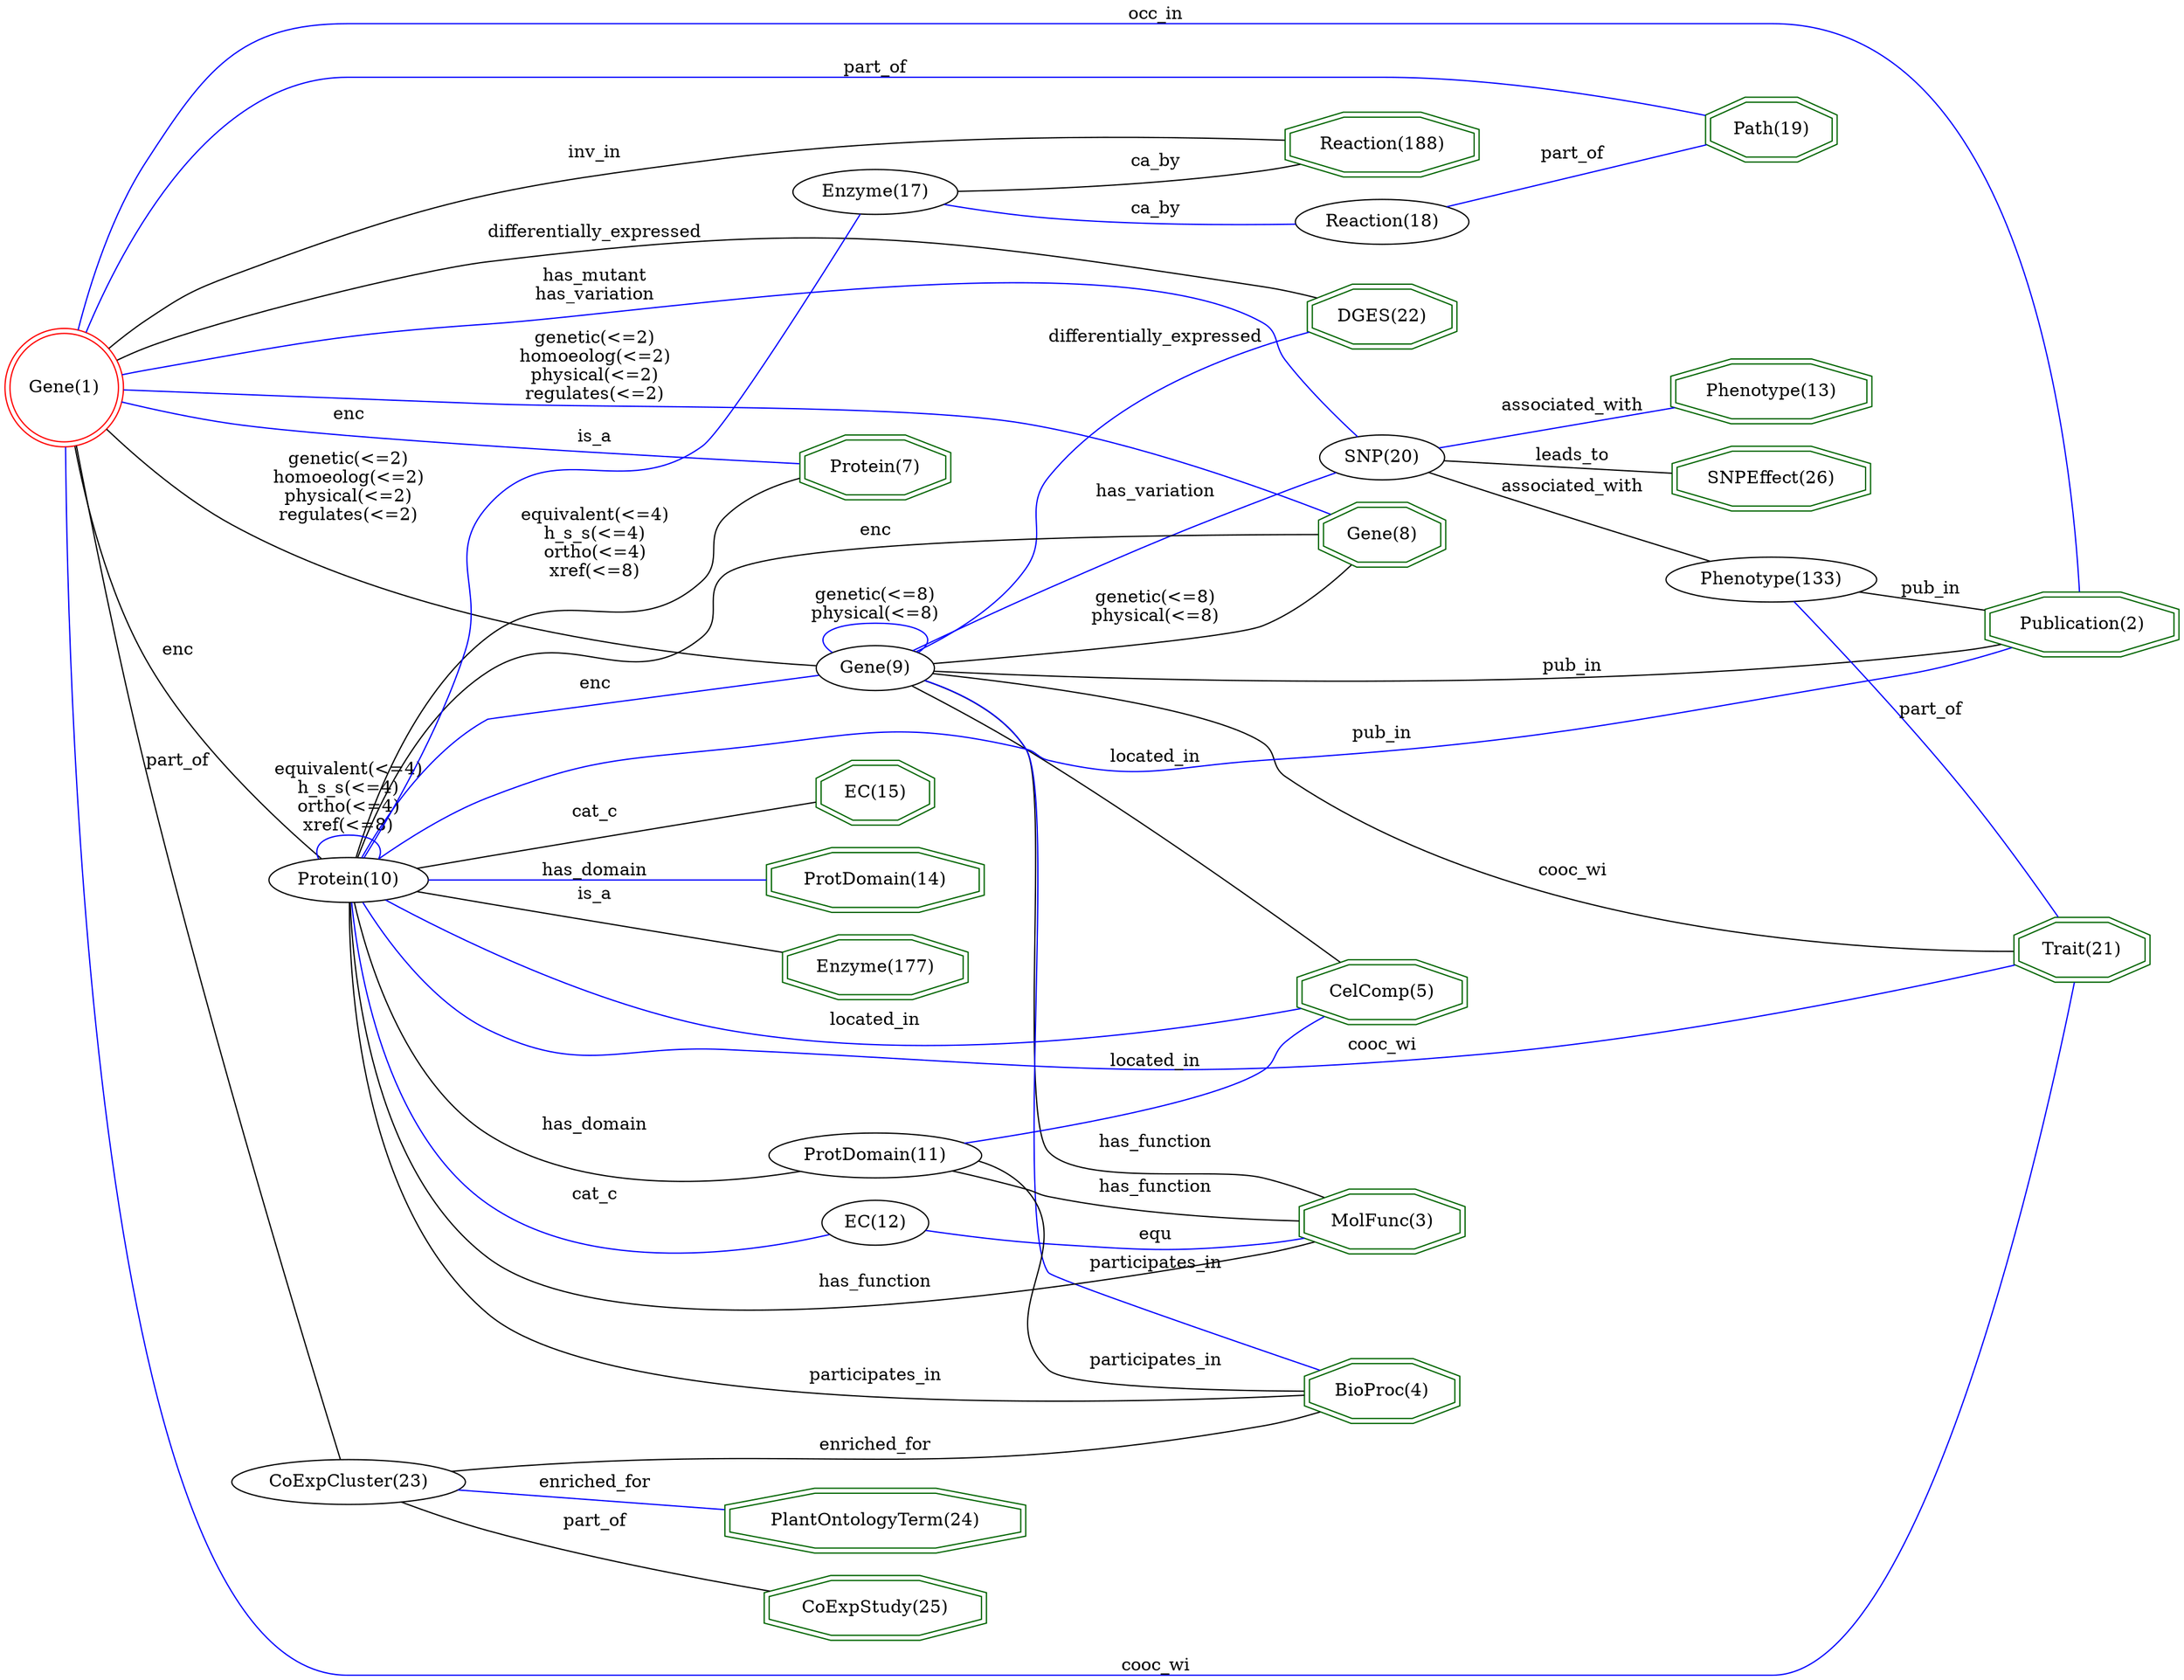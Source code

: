 digraph {
	graph [_draw_="c 9 -#fffffe00 C 7 -#ffffff P 4 0 0 0 1292 1486.9 1292 1486.9 0 ",
		bb="0,0,1486.9,1292",
		dpi=96,
		rankdir=LR,
		xdotversion=1.7
	];
	node [label="\N"];
	"Reaction(188)"	[_draw_="c 7 -#006400 p 8 999.28 1175.54 999.28 1190.46 960.48 1201 905.59 1201 866.79 1190.46 866.79 1175.54 905.59 1165 960.48 1165 c 7 \
-#006400 p 8 1003.29 1172.49 1003.29 1193.51 961.01 1205 905.06 1205 862.78 1193.51 862.78 1172.49 905.06 1161 961.01 1161 ",
		_ldraw_="F 14 11 -Times-Roman c 7 -#000000 T 933.03 1179.3 0 78 13 -Reaction(188) ",
		color=darkgreen,
		height=0.61111,
		pos="933.03,1183",
		shape=doubleoctagon,
		width=1.948];
	"Publication(2)"	[_draw_="c 7 -#006400 p 8 1483.02 795.54 1483.02 810.46 1444.21 821 1389.33 821 1350.52 810.46 1350.52 795.54 1389.33 785 1444.21 785 c 7 \
-#006400 p 8 1487.03 792.49 1487.03 813.51 1444.75 825 1388.79 825 1346.51 813.51 1346.51 792.49 1388.79 781 1444.75 781 ",
		_ldraw_="F 14 11 -Times-Roman c 7 -#000000 T 1416.77 799.3 0 78 14 -Publication(2) ",
		color=darkgreen,
		height=0.61111,
		pos="1416.8,803",
		shape=doubleoctagon,
		width=1.948];
	"Trait(21)"	[_draw_="c 7 -#006400 p 8 1462.71 568.54 1462.71 583.46 1435.8 594 1397.74 594 1370.83 583.46 1370.83 568.54 1397.74 558 1435.8 558 c 7 -#\
006400 p 8 1466.72 565.82 1466.72 586.18 1436.56 598 1396.98 598 1366.81 586.18 1366.81 565.82 1396.98 554 1436.56 554 ",
		_ldraw_="F 14 11 -Times-Roman c 7 -#000000 T 1416.77 572.3 0 49 9 -Trait(21) ",
		color=darkgreen,
		height=0.61111,
		pos="1416.8,576",
		shape=doubleoctagon,
		width=1.3813];
	"DGES(22)"	[_draw_="c 7 -#006400 p 8 985.15 1036.54 985.15 1051.46 954.62 1062 911.45 1062 880.92 1051.46 880.92 1036.54 911.45 1026 954.62 1026 c 7 \
-#006400 p 8 989.15 1033.69 989.15 1054.31 955.29 1066 910.78 1066 876.92 1054.31 876.92 1033.69 910.78 1022 955.29 1022 ",
		_ldraw_="F 14 11 -Times-Roman c 7 -#000000 T 933.03 1040.3 0 58 8 -DGES(22) ",
		color=darkgreen,
		height=0.61111,
		pos="933.03,1044",
		shape=doubleoctagon,
		width=1.5572];
	"Gene(8)"	[_draw_="c 7 -#006400 p 8 975.87 864.54 975.87 879.46 950.78 890 915.29 890 890.2 879.46 890.2 864.54 915.29 854 950.78 854 c 7 -#006400 \
p 8 979.86 861.88 979.86 882.12 951.58 894 914.49 894 886.21 882.12 886.21 861.88 914.49 850 951.58 850 ",
		_ldraw_="F 14 11 -Times-Roman c 7 -#000000 T 933.03 868.3 0 45 7 -Gene(8) ",
		color=darkgreen,
		height=0.61111,
		pos="933.03,872",
		shape=doubleoctagon,
		width=1.3031];
	"MolFunc(3)"	[_draw_="c 7 -#006400 p 8 991.32 340.54 991.32 355.46 957.18 366 908.89 366 874.75 355.46 874.75 340.54 908.89 330 957.18 330 c 7 -#006400 \
p 8 995.31 337.59 995.31 358.41 957.78 370 908.29 370 870.75 358.41 870.75 337.59 908.29 326 957.78 326 ",
		_ldraw_="F 14 11 -Times-Roman c 7 -#000000 T 933.03 344.3 0 67 10 -MolFunc(3) ",
		color=darkgreen,
		height=0.61111,
		pos="933.03,348",
		shape=doubleoctagon,
		width=1.7331];
	"Phenotype(13)"	[_draw_="c 7 -#006400 p 8 1265.97 973.54 1265.97 988.46 1226.39 999 1170.41 999 1130.83 988.46 1130.83 973.54 1170.41 963 1226.39 963 c 7 \
-#006400 p 8 1269.97 970.47 1269.97 991.53 1226.91 1003 1169.89 1003 1126.83 991.53 1126.83 970.47 1169.89 959 1226.91 959 ",
		_ldraw_="F 14 11 -Times-Roman c 7 -#000000 T 1198.4 977.3 0 80 13 -Phenotype(13) ",
		color=darkgreen,
		height=0.61111,
		pos="1198.4,981",
		shape=doubleoctagon,
		width=1.9871];
	"SNPEffect(26)"	[_draw_="c 7 -#006400 p 8 1266.87 911.54 1266.87 926.46 1226.76 937 1170.04 937 1129.94 926.46 1129.94 911.54 1170.04 901 1226.76 901 c 7 \
-#006400 p 8 1270.88 908.46 1270.88 929.54 1227.28 941 1169.52 941 1125.92 929.54 1125.92 908.46 1169.52 897 1227.28 897 ",
		_ldraw_="F 14 11 -Times-Roman c 7 -#000000 T 1198.4 915.3 0 81 13 -SNPEffect(26) ",
		color=darkgreen,
		height=0.61111,
		pos="1198.4,919",
		shape=doubleoctagon,
		width=2.0066];
	"CelComp(5)"	[_draw_="c 7 -#006400 p 8 992.64 520.54 992.64 535.46 957.72 546 908.34 546 873.43 535.46 873.43 520.54 908.34 510 957.72 510 c 7 -#006400 \
p 8 996.63 517.57 996.63 538.43 958.31 550 907.76 550 869.44 538.43 869.44 517.57 907.76 506 958.31 506 ",
		_ldraw_="F 14 11 -Times-Roman c 7 -#000000 T 933.03 524.3 0 69 10 -CelComp(5) ",
		color=darkgreen,
		height=0.61111,
		pos="933.03,528",
		shape=doubleoctagon,
		width=1.7721];
	"BioProc(4)"	[_draw_="c 7 -#006400 p 8 987.36 204.54 987.36 219.46 955.54 230 910.53 230 878.71 219.46 878.71 204.54 910.53 194 955.54 194 c 7 -#006400 \
p 8 991.37 201.66 991.37 222.34 956.19 234 909.88 234 874.7 222.34 874.7 201.66 909.88 190 956.19 190 ",
		_ldraw_="F 14 11 -Times-Roman c 7 -#000000 T 933.03 208.3 0 61 10 -BioProc(4) ",
		color=darkgreen,
		height=0.61111,
		pos="933.03,212",
		shape=doubleoctagon,
		width=1.6158];
	"Gene(1)"	[_draw_="c 7 -#ff0000 e 43.65 985 39.78 39.78 c 7 -#ff0000 e 43.65 985 43.79 43.79 ",
		_ldraw_="F 14 11 -Times-Roman c 7 -#000000 T 43.65 981.3 0 45 7 -Gene(1) ",
		color=red,
		height=1.2124,
		pos="43.646,985",
		shape=doublecircle,
		width=1.2124];
	"Gene(1)" -> "Reaction(188)"	[_draw_="c 7 -#000000 B 13 75.64 1014.99 84.84 1023.21 95.17 1031.83 105.29 1039 129.33 1056.01 136.2 1059.49 163.29 1071 299.33 1128.78 \
335.29 1144.71 481.08 1169 614.75 1191.27 773.7 1189.83 862.71 1186.56 ",
		_ldraw_="F 14 11 -Times-Roman c 7 -#000000 T 397.58 1168.8 0 35 6 -inv_in ",
		arrowhead=none,
		color=black,
		label=inv_in,
		lp="397.58,1172.5",
		pos="75.637,1015 84.835,1023.2 95.166,1031.8 105.29,1039 129.33,1056 136.2,1059.5 163.29,1071 299.33,1128.8 335.29,1144.7 481.08,1169 \
614.75,1191.3 773.7,1189.8 862.71,1186.6"];
	"Gene(1)" -> "Publication(2)"	[_draw_="c 7 -#0000ff B 13 51.49 1027.94 59.53 1069.31 75.69 1132.44 105.29 1180 143.84 1241.93 164.74 1277 237.69 1277 237.69 1277 237.69 \
1277 1199.4 1277 1400.67 1277 1415.52 918.94 1415.96 825.23 ",
		_ldraw_="F 14 11 -Times-Roman c 7 -#000000 T 779.41 1280.8 0 37 6 -occ_in ",
		arrowhead=none,
		color=blue,
		label=occ_in,
		lp="779.41,1284.5",
		pos="51.491,1027.9 59.529,1069.3 75.693,1132.4 105.29,1180 143.84,1241.9 164.74,1277 237.69,1277 237.69,1277 237.69,1277 1199.4,1277 \
1400.7,1277 1415.5,918.94 1416,825.23"];
	"Gene(1)" -> "Trait(21)"	[_draw_="c 7 -#0000ff B 13 43.84 941.2 42.84 810.72 50.03 415.03 163.29 114 184.6 57.37 177.19 0 237.69 0 237.69 0 237.69 0 1199.4 0 1319.98 \
0 1396.15 447.92 1412.47 553.77 ",
		_ldraw_="F 14 11 -Times-Roman c 7 -#000000 T 779.41 3.8 0 46 7 -cooc_wi ",
		arrowhead=none,
		color=blue,
		label=cooc_wi,
		lp="779.41,7.5",
		pos="43.841,941.2 42.843,810.72 50.031,415.03 163.29,114 184.6,57.375 177.19,0 237.69,0 237.69,0 237.69,0 1199.4,0 1320,0 1396.2,447.92 \
1412.5,553.77"];
	"Gene(1)" -> "DGES(22)"	[_draw_="c 7 -#000000 B 10 82.02 1005.98 89.61 1009.88 97.62 1013.75 105.29 1017 201.18 1057.66 228.63 1063.91 332.08 1076 531.77 1099.34 \
770.87 1069.39 876.83 1053.17 ",
		_ldraw_="F 14 11 -Times-Roman c 7 -#000000 T 397.58 1087.8 0 131 24 -differentially_expressed ",
		arrowhead=none,
		color=black,
		label=differentially_expressed,
		lp="397.58,1091.5",
		pos="82.019,1006 89.61,1009.9 97.621,1013.7 105.29,1017 201.18,1057.7 228.63,1063.9 332.08,1076 531.77,1099.3 770.87,1069.4 876.83,1053.2"];
	"Gene(1)" -> "Gene(8)"	[_draw_="c 7 -#0000ff B 10 87.5 983.05 143.67 980.49 245.25 975.87 332.08 972 493.78 964.79 537.05 987.02 695.91 956 770.64 941.41 853.54 \
907.51 898.52 887.52 ",
		_ldraw_="F 14 11 -Times-Roman c 7 -#000000 T 397.58 1020.8 0 72 12 -genetic(<=2) F 14 11 -Times-Roman c 7 -#000000 T 397.58 1005.8 0 94 14 \
-homoeolog(<=2) F 14 11 -Times-Roman c 7 -#000000 T 397.58 990.8 0 78 13 -physical(<=2) F 14 11 -Times-Roman c 7 -#000000 T 397.58 \
975.8 0 82 14 -regulates(<=2) ",
		arrowhead=none,
		color=blue,
		label="genetic(<=2)\nhomoeolog(<=2)\nphysical(<=2)\nregulates(<=2)",
		lp="397.58,1002",
		pos="87.499,983.05 143.67,980.49 245.25,975.87 332.08,972 493.78,964.79 537.05,987.02 695.91,956 770.64,941.41 853.54,907.51 898.52,887.52"];
	"Protein(7)"	[_draw_="c 7 -#006400 p 8 638.39 917.54 638.39 932.46 609.16 943 567.82 943 538.59 932.46 538.59 917.54 567.82 907 609.16 907 c 7 -#006400 \
p 8 642.39 914.73 642.39 935.27 609.86 947 567.13 947 534.6 935.27 534.6 914.73 567.13 903 609.86 903 ",
		_ldraw_="F 14 11 -Times-Roman c 7 -#000000 T 588.49 921.3 0 55 10 -Protein(7) ",
		color=darkgreen,
		height=0.61111,
		pos="588.49,925",
		shape=doubleoctagon,
		width=1.4986];
	"Gene(1)" -> "Protein(7)"	[_draw_="c 7 -#0000ff B 7 85.76 973.16 108.44 967.08 137.22 960.11 163.29 956 295.86 935.1 454.01 928.25 534.6 926.04 ",
		_ldraw_="F 14 11 -Times-Roman c 7 -#000000 T 238.69 959.8 0 19 3 -enc ",
		arrowhead=none,
		color=blue,
		label=enc,
		lp="238.69,963.5",
		pos="85.76,973.16 108.44,967.08 137.22,960.11 163.29,956 295.86,935.1 454.01,928.25 534.6,926.04"];
	"Path(19)"	[_draw_="c 7 -#006400 p 8 1242.56 1208.54 1242.56 1223.46 1216.69 1234 1180.11 1234 1154.25 1223.46 1154.25 1208.54 1180.11 1198 1216.69 \
1198 c 7 -#006400 p 8 1246.54 1205.85 1246.54 1226.15 1217.47 1238 1179.33 1238 1150.26 1226.15 1150.26 1205.85 1179.33 1194 1217.47 \
1194 ",
		_ldraw_="F 14 11 -Times-Roman c 7 -#000000 T 1198.4 1212.3 0 47 8 -Path(19) ",
		color=darkgreen,
		height=0.61111,
		pos="1198.4,1216",
		shape=doubleoctagon,
		width=1.3422];
	"Gene(1)" -> "Path(19)"	[_draw_="c 7 -#0000ff B 10 56.06 1026.96 78.21 1097.92 134.17 1234 237.69 1234 237.69 1234 237.69 1234 934.03 1234 1009.65 1234 1097.2 1226.52 \
1149.89 1221.21 ",
		_ldraw_="F 14 11 -Times-Roman c 7 -#000000 T 588.49 1237.8 0 40 7 -part_of ",
		arrowhead=none,
		color=blue,
		label=part_of,
		lp="588.49,1241.5",
		pos="56.061,1027 78.207,1097.9 134.17,1234 237.69,1234 237.69,1234 237.69,1234 934.03,1234 1009.7,1234 1097.2,1226.5 1149.9,1221.2"];
	"Gene(9)"	[_draw_="c 7 -#000000 e 588.49 768 39.79 18 ",
		_ldraw_="F 14 11 -Times-Roman c 7 -#000000 T 588.49 764.3 0 45 7 -Gene(9) ",
		height=0.5,
		pos="588.49,768",
		width=1.1013];
	"Gene(1)" -> "Gene(9)"	[_draw_="c 7 -#000000 B 7 72.88 952.44 95.36 928.14 128.7 895.56 163.29 874 289.41 795.41 470.68 775.03 549.02 769.79 ",
		_ldraw_="F 14 11 -Times-Roman c 7 -#000000 T 238.69 922.8 0 72 12 -genetic(<=2) F 14 11 -Times-Roman c 7 -#000000 T 238.69 907.8 0 94 14 \
-homoeolog(<=2) F 14 11 -Times-Roman c 7 -#000000 T 238.69 892.8 0 78 13 -physical(<=2) F 14 11 -Times-Roman c 7 -#000000 T 238.69 \
877.8 0 82 14 -regulates(<=2) ",
		arrowhead=none,
		color=black,
		label="genetic(<=2)\nhomoeolog(<=2)\nphysical(<=2)\nregulates(<=2)",
		lp="238.69,904",
		pos="72.876,952.44 95.358,928.14 128.7,895.56 163.29,874 289.41,795.41 470.68,775.03 549.02,769.79"];
	"SNP(20)"	[_draw_="c 7 -#000000 e 933.03 930 41.69 18 ",
		_ldraw_="F 14 11 -Times-Roman c 7 -#000000 T 933.03 926.3 0 48 7 -SNP(20) ",
		height=0.5,
		pos="933.03,930",
		width=1.1555];
	"Gene(1)" -> "SNP(20)"	[_draw_="c 7 -#0000ff B 10 86.21 994.93 141.82 1007.63 243.68 1028.84 332.08 1036 467.03 1046.94 801.59 1048 844.91 1028 854.52 1023.56 896.16 \
973.84 918.21 946.98 ",
		_ldraw_="F 14 11 -Times-Roman c 7 -#000000 T 397.58 1060.8 0 64 10 -has_mutant F 14 11 -Times-Roman c 7 -#000000 T 397.58 1045.8 0 73 13 \
-has_variation ",
		arrowhead=none,
		color=blue,
		label="has_mutant\nhas_variation",
		lp="397.58,1057",
		pos="86.214,994.93 141.82,1007.6 243.68,1028.8 332.08,1036 467.03,1046.9 801.59,1048 844.91,1028 854.52,1023.6 896.16,973.84 918.21,946.98"];
	"Protein(10)"	[_draw_="c 7 -#000000 e 238.69 610 50.89 18 ",
		_ldraw_="F 14 11 -Times-Roman c 7 -#000000 T 238.69 606.3 0 62 11 -Protein(10) ",
		height=0.5,
		pos="238.69,610",
		width=1.4082];
	"Gene(1)" -> "Protein(10)"	[_draw_="c 7 -#000000 B 7 51.08 941.59 59.08 896.07 75.48 823.45 105.29 767 135.77 709.31 190.33 653.87 218.96 626.94 ",
		_ldraw_="F 14 11 -Times-Roman c 7 -#000000 T 125.29 770.8 0 19 3 -enc ",
		arrowhead=none,
		color=black,
		label=enc,
		lp="125.29,774.5",
		pos="51.075,941.59 59.078,896.07 75.478,823.45 105.29,767 135.77,709.31 190.33,653.87 218.96,626.94"];
	"CoExpCluster(23)"	[_draw_="c 7 -#000000 e 238.69 141 75.29 18 ",
		_ldraw_="F 14 11 -Times-Roman c 7 -#000000 T 238.69 137.3 0 100 16 -CoExpCluster(23) ",
		height=0.5,
		pos="238.69,141",
		width=2.0943];
	"Gene(1)" -> "CoExpCluster(23)"	[_draw_="c 7 -#000000 B 7 53.05 942.06 64.37 884.71 85.41 780.01 105.29 691 152.19 481.09 215.74 227.82 233.13 158.99 ",
		_ldraw_="F 14 11 -Times-Roman c 7 -#000000 T 125.29 694.8 0 40 7 -part_of ",
		arrowhead=none,
		color=black,
		label=part_of,
		lp="125.29,698.5",
		pos="53.046,942.06 64.368,884.71 85.405,780.01 105.29,691 152.19,481.09 215.74,227.82 233.13,158.99"];
	"EC(15)"	[_draw_="c 7 -#006400 p 8 627.79 664.54 627.79 679.46 604.77 690 572.21 690 549.19 679.46 549.19 664.54 572.21 654 604.77 654 c 7 -#006400 \
p 8 631.78 661.97 631.78 682.03 605.64 694 571.35 694 545.2 682.03 545.2 661.97 571.35 650 605.64 650 ",
		_ldraw_="F 14 11 -Times-Roman c 7 -#000000 T 588.49 668.3 0 40 6 -EC(15) ",
		color=darkgreen,
		height=0.61111,
		pos="588.49,672",
		shape=doubleoctagon,
		width=1.2054];
	"ProtDomain(14)"	[_draw_="c 7 -#006400 p 8 663.13 602.54 663.13 617.46 619.41 628 557.58 628 513.86 617.46 513.86 602.54 557.58 592 619.41 592 c 7 -#006400 \
p 8 667.13 599.39 667.13 620.61 619.88 632 557.1 632 509.85 620.61 509.85 599.39 557.1 588 619.88 588 ",
		_ldraw_="F 14 11 -Times-Roman c 7 -#000000 T 588.49 606.3 0 90 14 -ProtDomain(14) ",
		color=darkgreen,
		height=0.61111,
		pos="588.49,610",
		shape=doubleoctagon,
		width=2.1825];
	"Enzyme(177)"	[_draw_="c 7 -#006400 p 8 652.53 540.54 652.53 555.46 615.02 566 561.97 566 524.46 555.46 524.46 540.54 561.97 530 615.02 530 c 7 -#006400 \
p 8 656.53 537.51 656.53 558.49 615.57 570 561.42 570 520.46 558.49 520.46 537.51 561.42 526 615.57 526 ",
		_ldraw_="F 14 11 -Times-Roman c 7 -#000000 T 588.49 544.3 0 75 11 -Enzyme(177) ",
		color=darkgreen,
		height=0.61111,
		pos="588.49,548",
		shape=doubleoctagon,
		width=1.8894];
	"PlantOntologyTerm(24)"	[_draw_="c 7 -#006400 p 8 691.82 104.54 691.82 119.46 631.29 130 545.69 130 485.16 119.46 485.16 104.54 545.69 94 631.29 94 c 7 -#006400 \
p 8 695.82 101.18 695.82 122.82 631.64 134 545.35 134 481.17 122.82 481.17 101.18 545.35 90 631.64 90 ",
		_ldraw_="F 14 11 -Times-Roman c 7 -#000000 T 588.49 108.3 0 131 21 -PlantOntologyTerm(24) ",
		color=darkgreen,
		height=0.61111,
		pos="588.49,112",
		shape=doubleoctagon,
		width=2.9837];
	"CoExpStudy(25)"	[_draw_="c 7 -#006400 p 8 664.45 42.54 664.45 57.46 619.95 68 557.03 68 512.54 57.46 512.54 42.54 557.03 32 619.95 32 c 7 -#006400 p 8 668.45 \
39.38 668.45 60.62 620.42 72 556.56 72 508.54 60.62 508.54 39.38 556.56 28 620.42 28 ",
		_ldraw_="F 14 11 -Times-Roman c 7 -#000000 T 588.49 46.3 0 92 14 -CoExpStudy(25) ",
		color=darkgreen,
		height=0.61111,
		pos="588.49,50",
		shape=doubleoctagon,
		width=2.2216];
	"Gene(9)" -> "Publication(2)"	[_draw_="c 7 -#000000 B 7 628.18 765.79 738.29 760.12 1062.58 747.83 1328.64 782 1339.6 783.41 1351.18 785.65 1362.2 788.15 ",
		_ldraw_="F 14 11 -Times-Roman c 7 -#000000 T 1064.66 766.8 0 38 6 -pub_in ",
		arrowhead=none,
		color=black,
		label=pub_in,
		lp="1064.7,770.5",
		pos="628.18,765.79 738.29,760.12 1062.6,747.83 1328.6,782 1339.6,783.41 1351.2,785.65 1362.2,788.15"];
	"Gene(9)" -> "Trait(21)"	[_draw_="c 7 -#000000 B 10 626.62 762.99 688.68 754.05 810.12 733.9 844.91 709 857.24 700.17 850.39 688.57 862.91 680 1021.84 571.12 1264.08 \
568.28 1366.89 572.72 ",
		_ldraw_="F 14 11 -Times-Roman c 7 -#000000 T 1064.66 612.8 0 46 7 -cooc_wi ",
		arrowhead=none,
		color=black,
		label=cooc_wi,
		lp="1064.7,616.5",
		pos="626.62,762.99 688.68,754.05 810.12,733.9 844.91,709 857.24,700.17 850.39,688.57 862.91,680 1021.8,571.12 1264.1,568.28 1366.9,572.72"];
	"Gene(9)" -> "DGES(22)"	[_draw_="c 7 -#0000ff B 10 615.73 781.2 640.03 794.75 675.41 818.05 695.91 848 712.59 872.38 696.02 888.48 713.91 912 759.2 971.53 839.75 \
1009.99 889.27 1029.25 ",
		_ldraw_="F 14 11 -Times-Roman c 7 -#000000 T 779.41 1012.8 0 131 24 -differentially_expressed ",
		arrowhead=none,
		color=blue,
		label=differentially_expressed,
		lp="779.41,1016.5",
		pos="615.73,781.2 640.03,794.75 675.41,818.05 695.91,848 712.59,872.38 696.02,888.48 713.91,912 759.2,971.53 839.75,1010 889.27,1029.3"];
	"Gene(9)" -> "Gene(8)"	[_draw_="c 7 -#000000 B 7 627.25 771.89 693.45 778.88 825.32 793.61 844.91 802 871.13 813.23 895.96 834.64 912.36 850.84 ",
		_ldraw_="F 14 11 -Times-Roman c 7 -#000000 T 779.41 820.8 0 72 12 -genetic(<=8) F 14 11 -Times-Roman c 7 -#000000 T 779.41 805.8 0 78 13 \
-physical(<=8) ",
		arrowhead=none,
		color=black,
		label="genetic(<=8)\nphysical(<=8)",
		lp="779.41,817",
		pos="627.25,771.89 693.45,778.88 825.32,793.61 844.91,802 871.13,813.23 895.96,834.64 912.36,850.84"];
	"Gene(9)" -> "MolFunc(3)"	[_draw_="c 7 -#000000 B 13 621.26 757.81 646.18 748 679.33 730.54 695.91 703 729.66 646.92 670.84 458.3 713.91 409 752.96 364.3 788.01 399.91 \
844.91 383 861 378.22 878.25 371.62 893.12 365.43 ",
		_ldraw_="F 14 11 -Times-Roman c 7 -#000000 T 779.41 412.8 0 70 12 -has_function ",
		arrowhead=none,
		color=black,
		label=has_function,
		lp="779.41,416.5",
		pos="621.26,757.81 646.18,748 679.33,730.54 695.91,703 729.66,646.92 670.84,458.3 713.91,409 752.96,364.3 788.01,399.91 844.91,383 861,\
378.22 878.25,371.62 893.12,365.43"];
	"Gene(9)" -> "CelComp(5)"	[_draw_="c 7 -#000000 B 7 613.97 753.89 635.79 741.11 668.44 721.51 695.91 703 773.76 650.53 861.68 583.08 904.98 549.29 ",
		_ldraw_="F 14 11 -Times-Roman c 7 -#000000 T 779.41 693.8 0 57 10 -located_in ",
		arrowhead=none,
		color=black,
		label=located_in,
		lp="779.41,697.5",
		pos="613.97,753.89 635.79,741.11 668.44,721.51 695.91,703 773.76,650.53 861.68,583.08 904.98,549.29"];
	"Gene(9)" -> "BioProc(4)"	[_draw_="c 7 -#0000ff B 10 621.37 757.88 646.36 748.11 679.54 730.67 695.91 703 740.63 627.36 664.23 380.48 713.91 308 724.52 292.51 829.73 \
250.73 890.06 227.72 ",
		_ldraw_="F 14 11 -Times-Roman c 7 -#000000 T 779.41 311.8 0 80 15 -participates_in ",
		arrowhead=none,
		color=blue,
		label=participates_in,
		lp="779.41,315.5",
		pos="621.37,757.88 646.36,748.11 679.54,730.67 695.91,703 740.63,627.36 664.23,380.48 713.91,308 724.52,292.51 829.73,250.73 890.06,227.72"];
	"Gene(9)" -> "Gene(9)"	[_draw_="c 7 -#0000ff B 7 559.21 780.54 544.96 791.87 554.72 804 588.49 804 622.26 804 632.02 791.87 617.78 780.54 ",
		_ldraw_="F 14 11 -Times-Roman c 7 -#000000 T 588.49 822.8 0 72 12 -genetic(<=8) F 14 11 -Times-Roman c 7 -#000000 T 588.49 807.8 0 78 13 \
-physical(<=8) ",
		arrowhead=none,
		color=blue,
		label="genetic(<=8)\nphysical(<=8)",
		lp="588.49,819",
		pos="559.21,780.54 544.96,791.87 554.72,804 588.49,804 622.26,804 632.02,791.87 617.78,780.54"];
	"Gene(9)" -> "SNP(20)"	[_draw_="c 7 -#0000ff B 7 614.72 781.52 662.47 806.87 769.63 862.62 862.91 903 875.2 908.32 888.92 913.78 900.87 918.38 ",
		_ldraw_="F 14 11 -Times-Roman c 7 -#000000 T 779.41 896.8 0 73 13 -has_variation ",
		arrowhead=none,
		color=blue,
		label=has_variation,
		lp="779.41,900.5",
		pos="614.72,781.52 662.47,806.87 769.63,862.62 862.91,903 875.2,908.32 888.92,913.78 900.87,918.38"];
	"SNP(20)" -> "Phenotype(13)"	[_draw_="c 7 -#0000ff B 4 971.21 937.2 1013.32 945.35 1082.69 958.79 1133.52 968.63 ",
		_ldraw_="F 14 11 -Times-Roman c 7 -#000000 T 1064.66 966.8 0 87 15 -associated_with ",
		arrowhead=none,
		color=blue,
		label=associated_with,
		lp="1064.7,970.5",
		pos="971.21,937.2 1013.3,945.35 1082.7,958.79 1133.5,968.63"];
	"SNP(20)" -> "SNPEffect(26)"	[_draw_="c 7 -#000000 B 4 974.61 928.31 1014.87 926.62 1077.4 924.01 1125.99 921.98 ",
		_ldraw_="F 14 11 -Times-Roman c 7 -#000000 T 1064.66 929.8 0 46 8 -leads_to ",
		arrowhead=none,
		color=black,
		label=leads_to,
		lp="1064.7,933.5",
		pos="974.61,928.31 1014.9,926.62 1077.4,924.01 1126,921.98"];
	"Phenotype(133)"	[_draw_="c 7 -#000000 e 1198.4 839 66.89 18 ",
		_ldraw_="F 14 11 -Times-Roman c 7 -#000000 T 1198.4 835.3 0 87 14 -Phenotype(133) ",
		height=0.5,
		pos="1198.4,839",
		width=1.8596];
	"SNP(20)" -> "Phenotype(133)"	[_draw_="c 7 -#000000 B 4 966.07 918.93 1013.91 902.4 1104.01 871.27 1156.54 853.12 ",
		_ldraw_="F 14 11 -Times-Roman c 7 -#000000 T 1064.66 900.8 0 87 15 -associated_with ",
		arrowhead=none,
		color=black,
		label=associated_with,
		lp="1064.7,904.5",
		pos="966.07,918.93 1013.9,902.4 1104,871.27 1156.5,853.12"];
	"Phenotype(133)" -> "Publication(2)"	[_draw_="c 7 -#000000 B 4 1255.68 829.64 1284.11 824.91 1318.8 819.13 1348.6 814.18 ",
		_ldraw_="F 14 11 -Times-Roman c 7 -#000000 T 1308.64 826.8 0 38 6 -pub_in ",
		arrowhead=none,
		color=black,
		label=pub_in,
		lp="1308.6,830.5",
		pos="1255.7,829.64 1284.1,824.91 1318.8,819.13 1348.6,814.18"];
	"Phenotype(133)" -> "Trait(21)"	[_draw_="c 7 -#0000ff B 4 1213.93 821.34 1252.12 774.92 1355.24 649.58 1397.41 598.31 ",
		_ldraw_="F 14 11 -Times-Roman c 7 -#000000 T 1308.64 726.8 0 40 7 -part_of ",
		arrowhead=none,
		color=blue,
		label=part_of,
		lp="1308.6,730.5",
		pos="1213.9,821.34 1252.1,774.92 1355.2,649.58 1397.4,598.31"];
	"Protein(10)" -> "Publication(2)"	[_draw_="c 7 -#0000ff B 25 259.71 626.42 277.62 640.3 305.14 659.69 332.08 671 394.53 697.22 413.73 695.85 481.08 703 576.02 713.08 602.98 \
724.94 695.91 703 704.61 700.95 705.2 696.05 713.91 694 770.57 680.62 786.86 689.53 844.91 694 1035.82 708.71 1082.51 724.37 1270.64 \
760 1296.6 764.92 1303.22 765.8 1328.64 773 1342.03 776.79 1356.38 781.47 1369.5 786 ",
		_ldraw_="F 14 11 -Times-Roman c 7 -#000000 T 933.03 713.8 0 38 6 -pub_in ",
		arrowhead=none,
		color=blue,
		label=pub_in,
		lp="933.03,717.5",
		pos="259.71,626.42 277.62,640.3 305.14,659.69 332.08,671 394.53,697.22 413.73,695.85 481.08,703 576.02,713.08 602.98,724.94 695.91,703 \
704.61,700.95 705.2,696.05 713.91,694 770.57,680.62 786.86,689.53 844.91,694 1035.8,708.71 1082.5,724.37 1270.6,760 1296.6,764.92 \
1303.2,765.8 1328.6,773 1342,776.79 1356.4,781.47 1369.5,786"];
	"Protein(10)" -> "Trait(21)"	[_draw_="c 7 -#0000ff B 13 249.19 592.35 263.54 567.66 293.24 523.52 332.08 503 391.01 471.86 414.56 490.13 481.08 486 712.68 471.61 772.57 \
456.07 1003.16 482 1140.78 497.48 1299.44 541.13 1373.54 563.07 ",
		_ldraw_="F 14 11 -Times-Roman c 7 -#000000 T 933.03 485.8 0 46 7 -cooc_wi ",
		arrowhead=none,
		color=blue,
		label=cooc_wi,
		lp="933.03,489.5",
		pos="249.19,592.35 263.54,567.66 293.24,523.52 332.08,503 391.01,471.86 414.56,490.13 481.08,486 712.68,471.61 772.57,456.07 1003.2,482 \
1140.8,497.48 1299.4,541.13 1373.5,563.07"];
	"Protein(10)" -> "Gene(8)"	[_draw_="c 7 -#000000 B 16 245.76 628.23 257.28 659.79 285.39 724.36 332.08 757 380.88 791.11 419.12 744.84 463.08 785 483.01 803.2 460.31 \
825.76 481.08 843 521.16 876.26 661.92 866.76 713.91 870 773.25 873.7 841.84 873.62 886.03 873 ",
		_ldraw_="F 14 11 -Times-Roman c 7 -#000000 T 588.49 872.8 0 19 3 -enc ",
		arrowhead=none,
		color=black,
		label=enc,
		lp="588.49,876.5",
		pos="245.76,628.23 257.28,659.79 285.39,724.36 332.08,757 380.88,791.11 419.12,744.84 463.08,785 483.01,803.2 460.31,825.76 481.08,843 \
521.16,876.26 661.92,866.76 713.91,870 773.25,873.7 841.84,873.62 886.03,873"];
	"Protein(10)" -> "MolFunc(3)"	[_draw_="c 7 -#000000 B 10 239.49 591.84 240.02 540.87 249.07 395.66 332.08 326 506.68 179.49 621.51 277.76 844.91 323 858.02 325.66 872.03 \
329.3 884.89 332.99 ",
		_ldraw_="F 14 11 -Times-Roman c 7 -#000000 T 588.49 286.8 0 70 12 -has_function ",
		arrowhead=none,
		color=black,
		label=has_function,
		lp="588.49,290.5",
		pos="239.49,591.84 240.02,540.87 249.07,395.66 332.08,326 506.68,179.49 621.51,277.76 844.91,323 858.02,325.66 872.03,329.3 884.89,332.99"];
	"Protein(10)" -> "CelComp(5)"	[_draw_="c 7 -#0000ff B 7 264.5 594.41 306.92 568.82 396.94 519.06 481.08 502 620.96 473.64 789.88 498.75 875.84 515.63 ",
		_ldraw_="F 14 11 -Times-Roman c 7 -#000000 T 588.49 505.8 0 57 10 -located_in ",
		arrowhead=none,
		color=blue,
		label=located_in,
		lp="588.49,509.5",
		pos="264.5,594.41 306.92,568.82 396.94,519.06 481.08,502 620.96,473.64 789.88,498.75 875.84,515.63"];
	"Protein(10)" -> "BioProc(4)"	[_draw_="c 7 -#000000 B 7 241.75 591.77 249.63 525.5 280.06 298.78 332.08 252 410.67 181.33 740.32 197.43 874.68 207.25 ",
		_ldraw_="F 14 11 -Times-Roman c 7 -#000000 T 588.49 209.8 0 80 15 -participates_in ",
		arrowhead=none,
		color=black,
		label=participates_in,
		lp="588.49,213.5",
		pos="241.75,591.77 249.63,525.5 280.06,298.78 332.08,252 410.67,181.33 740.32,197.43 874.68,207.25"];
	"Protein(10)" -> "Protein(7)"	[_draw_="c 7 -#000000 B 13 244.33 627.92 254.36 663.1 281.31 741.55 332.08 785 378.85 825.03 420.31 785.72 463.08 830 482.13 849.72 461.99 \
869.32 481.08 889 495.2 903.56 515.42 912.23 534.44 917.39 ",
		_ldraw_="F 14 11 -Times-Roman c 7 -#000000 T 397.58 878.8 0 89 15 -equivalent(<=4) F 14 11 -Times-Roman c 7 -#000000 T 397.58 863.8 0 64 \
10 -h_s_s(<=4) F 14 11 -Times-Roman c 7 -#000000 T 397.58 848.8 0 61 10 -ortho(<=4) F 14 11 -Times-Roman c 7 -#000000 T 397.58 833.8 \
0 55 9 -xref(<=8) ",
		arrowhead=none,
		color=black,
		label="equivalent(<=4)\nh_s_s(<=4)\northo(<=4)\nxref(<=8)",
		lp="397.58,860",
		pos="244.33,627.92 254.36,663.1 281.31,741.55 332.08,785 378.85,825.03 420.31,785.72 463.08,830 482.13,849.72 461.99,869.32 481.08,889 \
495.2,903.56 515.42,912.23 534.44,917.39"];
	"Protein(10)" -> "EC(15)"	[_draw_="c 7 -#000000 B 7 282.4 619.12 298.01 622.36 315.82 625.96 332.08 629 406.78 642.96 494.16 657.23 544.93 665.32 ",
		_ldraw_="F 14 11 -Times-Roman c 7 -#000000 T 397.58 655.8 0 29 5 -cat_c ",
		arrowhead=none,
		color=black,
		label=cat_c,
		lp="397.58,659.5",
		pos="282.4,619.12 298.01,622.36 315.82,625.96 332.08,629 406.78,642.96 494.16,657.23 544.93,665.32"];
	"Protein(10)" -> "ProtDomain(14)"	[_draw_="c 7 -#0000ff B 4 289.52 610 347.09 610 442.52 610 509.84 610 ",
		_ldraw_="F 14 11 -Times-Roman c 7 -#000000 T 397.58 613.8 0 67 10 -has_domain ",
		arrowhead=none,
		color=blue,
		label=has_domain,
		lp="397.58,617.5",
		pos="289.52,610 347.09,610 442.52,610 509.84,610"];
	"Protein(10)" -> "Enzyme(177)"	[_draw_="c 7 -#000000 B 7 282.4 600.88 298.01 597.64 315.82 594.04 332.08 591 395.95 579.06 469.09 566.9 520.69 558.57 ",
		_ldraw_="F 14 11 -Times-Roman c 7 -#000000 T 397.58 594.8 0 22 4 -is_a ",
		arrowhead=none,
		color=black,
		label=is_a,
		lp="397.58,598.5",
		pos="282.4,600.88 298.01,597.64 315.82,594.04 332.08,591 395.95,579.06 469.09,566.9 520.69,558.57"];
	"Protein(10)" -> "Gene(9)"	[_draw_="c 7 -#0000ff B 10 249.28 627.66 263.74 652.42 293.56 696.91 332.08 719 383.36 748.41 405.03 730.84 463.08 742 493.31 747.81 527.54 \
755.01 552.43 760.36 ",
		_ldraw_="F 14 11 -Times-Roman c 7 -#000000 T 397.58 745.8 0 19 3 -enc ",
		arrowhead=none,
		color=blue,
		label=enc,
		lp="397.58,749.5",
		pos="249.28,627.66 263.74,652.42 293.56,696.91 332.08,719 383.36,748.41 405.03,730.84 463.08,742 493.31,747.81 527.54,755.01 552.43,760.36"];
	"Protein(10)" -> "Protein(10)"	[_draw_="c 7 -#0000ff B 7 219 626.66 214.62 636.62 221.19 646 238.69 646 256.19 646 262.75 636.62 258.37 626.66 ",
		_ldraw_="F 14 11 -Times-Roman c 7 -#000000 T 238.69 694.8 0 89 15 -equivalent(<=4) F 14 11 -Times-Roman c 7 -#000000 T 238.69 679.8 0 64 \
10 -h_s_s(<=4) F 14 11 -Times-Roman c 7 -#000000 T 238.69 664.8 0 61 10 -ortho(<=4) F 14 11 -Times-Roman c 7 -#000000 T 238.69 649.8 \
0 55 9 -xref(<=8) ",
		arrowhead=none,
		color=blue,
		label="equivalent(<=4)\nh_s_s(<=4)\northo(<=4)\nxref(<=8)",
		lp="238.69,676",
		pos="219,626.66 214.62,636.62 221.19,646 238.69,646 256.19,646 262.75,636.62 258.37,626.66"];
	"EC(12)"	[_draw_="c 7 -#000000 e 588.49 347 36.29 18 ",
		_ldraw_="F 14 11 -Times-Roman c 7 -#000000 T 588.49 343.3 0 40 6 -EC(12) ",
		height=0.5,
		pos="588.49,347",
		width=1.011];
	"Protein(10)" -> "EC(12)"	[_draw_="c 7 -#0000ff B 7 240.35 591.76 243.12 545.21 257.5 421.7 332.08 366 398.34 316.51 503.15 328.9 555.51 339.38 ",
		_ldraw_="F 14 11 -Times-Roman c 7 -#000000 T 397.58 369.8 0 29 5 -cat_c ",
		arrowhead=none,
		color=blue,
		label=cat_c,
		lp="397.58,373.5",
		pos="240.35,591.76 243.12,545.21 257.5,421.7 332.08,366 398.34,316.51 503.15,328.9 555.51,339.38"];
	"ProtDomain(11)"	[_draw_="c 7 -#000000 e 588.49 401 68.79 18 ",
		_ldraw_="F 14 11 -Times-Roman c 7 -#000000 T 588.49 397.3 0 90 14 -ProtDomain(11) ",
		height=0.5,
		pos="588.49,401",
		width=1.9137];
	"Protein(10)" -> "ProtDomain(11)"	[_draw_="c 7 -#000000 B 7 242.32 591.81 249.09 552.38 271.09 459.22 332.08 418 391.82 377.62 478.43 381.6 533.86 389.92 ",
		_ldraw_="F 14 11 -Times-Roman c 7 -#000000 T 397.58 421.8 0 67 10 -has_domain ",
		arrowhead=none,
		color=black,
		label=has_domain,
		lp="397.58,425.5",
		pos="242.32,591.81 249.09,552.38 271.09,459.22 332.08,418 391.82,377.62 478.43,381.6 533.86,389.92"];
	"Enzyme(17)"	[_draw_="c 7 -#000000 e 588.49 1142 54.69 18 ",
		_ldraw_="F 14 11 -Times-Roman c 7 -#000000 T 588.49 1138.3 0 68 10 -Enzyme(17) ",
		height=0.5,
		pos="588.49,1142",
		width=1.5165];
	"Protein(10)" -> "Enzyme(17)"	[_draw_="c 7 -#0000ff B 13 249.6 627.58 265.72 656.95 297.46 718.27 314.08 774 328.99 824 299 849.65 332.08 890 371.39 937.95 415.15 898.66 \
463.08 938 495.95 964.97 555.96 1079.56 578.56 1124.15 ",
		_ldraw_="F 14 11 -Times-Roman c 7 -#000000 T 397.58 941.8 0 22 4 -is_a ",
		arrowhead=none,
		color=blue,
		label=is_a,
		lp="397.58,945.5",
		pos="249.6,627.58 265.72,656.95 297.46,718.27 314.08,774 328.99,824 299,849.65 332.08,890 371.39,937.95 415.15,898.66 463.08,938 495.95,\
964.97 555.96,1079.6 578.56,1124.1"];
	"CoExpCluster(23)" -> "BioProc(4)"	[_draw_="c 7 -#000000 B 10 304.24 149.96 313.57 151.09 323.06 152.14 332.08 153 559.39 174.61 620.49 141.85 844.91 184 860.05 186.84 876.23 \
191.55 890.48 196.31 ",
		_ldraw_="F 14 11 -Times-Roman c 7 -#000000 T 588.49 167.8 0 70 12 -enriched_for ",
		arrowhead=none,
		color=black,
		label=enriched_for,
		lp="588.49,171.5",
		pos="304.24,149.96 313.57,151.09 323.06,152.14 332.08,153 559.39,174.61 620.49,141.85 844.91,184 860.05,186.84 876.23,191.55 890.48,196.31"];
	"CoExpCluster(23)" -> "PlantOntologyTerm(24)"	[_draw_="c 7 -#0000ff B 4 310.07 135.13 359.1 131.04 425.39 125.52 480.87 120.89 ",
		_ldraw_="F 14 11 -Times-Roman c 7 -#000000 T 397.58 137.8 0 70 12 -enriched_for ",
		arrowhead=none,
		color=blue,
		label=enriched_for,
		lp="397.58,141.5",
		pos="310.07,135.13 359.1,131.04 425.39,125.52 480.87,120.89"];
	"CoExpCluster(23)" -> "CoExpStudy(25)"	[_draw_="c 7 -#000000 B 7 276.08 125.27 292.91 118.4 313.28 110.65 332.08 105 393.01 86.7 463.84 71.94 515.43 62.34 ",
		_ldraw_="F 14 11 -Times-Roman c 7 -#000000 T 397.58 108.8 0 40 7 -part_of ",
		arrowhead=none,
		color=black,
		label=part_of,
		lp="397.58,112.5",
		pos="276.08,125.27 292.91,118.4 313.28,110.65 332.08,105 393.01,86.698 463.84,71.942 515.43,62.339"];
	"EC(12)" -> "MolFunc(3)"	[_draw_="c 7 -#0000ff B 10 623.16 341.14 648.12 337.1 683.02 332.1 713.91 330 771.99 326.05 786.99 324.08 844.91 330 855.82 331.12 867.38 \
333 878.39 335.13 ",
		_ldraw_="F 14 11 -Times-Roman c 7 -#000000 T 779.41 333.8 0 20 3 -equ ",
		arrowhead=none,
		color=blue,
		label=equ,
		lp="779.41,337.5",
		pos="623.16,341.14 648.12,337.1 683.02,332.1 713.91,330 771.99,326.05 786.99,324.08 844.91,330 855.82,331.12 867.38,333 878.39,335.13"];
	"ProtDomain(11)" -> "MolFunc(3)"	[_draw_="c 7 -#000000 B 10 640.04 388.98 657.78 384.55 677.8 379.31 695.91 374 704 371.63 705.65 369.73 713.91 368 766.01 357.08 826.36 352.12 \
870.36 349.87 ",
		_ldraw_="F 14 11 -Times-Roman c 7 -#000000 T 779.41 371.8 0 70 12 -has_function ",
		arrowhead=none,
		color=black,
		label=has_function,
		lp="779.41,375.5",
		pos="640.04,388.98 657.78,384.55 677.8,379.31 695.91,374 704,371.63 705.65,369.73 713.91,368 766.01,357.08 826.36,352.12 870.36,349.87"];
	"ProtDomain(11)" -> "CelComp(5)"	[_draw_="c 7 -#0000ff B 10 644.72 411.42 709.5 424.37 812.21 447.42 844.91 469 855.74 476.15 852.92 483.7 862.91 492 871.54 499.18 881.85 \
505.49 891.83 510.73 ",
		_ldraw_="F 14 11 -Times-Roman c 7 -#000000 T 779.41 472.8 0 57 10 -located_in ",
		arrowhead=none,
		color=blue,
		label=located_in,
		lp="779.41,476.5",
		pos="644.72,411.42 709.5,424.37 812.21,447.42 844.91,469 855.74,476.15 852.92,483.7 862.91,492 871.54,499.18 881.85,505.49 891.83,510.73"];
	"ProtDomain(11)" -> "BioProc(4)"	[_draw_="c 7 -#000000 B 10 655.54 396.85 670.75 392.79 685.5 385.79 695.91 374 738.87 325.3 666.95 273.86 713.91 229 736.19 207.71 817.85 \
206.58 874.67 208.61 ",
		_ldraw_="F 14 11 -Times-Roman c 7 -#000000 T 779.41 232.8 0 80 15 -participates_in ",
		arrowhead=none,
		color=black,
		label=participates_in,
		lp="779.41,236.5",
		pos="655.54,396.85 670.75,392.79 685.5,385.79 695.91,374 738.87,325.3 666.95,273.86 713.91,229 736.19,207.71 817.85,206.58 874.67,208.61"];
	"Enzyme(17)" -> "Reaction(188)"	[_draw_="c 7 -#000000 B 7 643.16 1142.86 695.08 1144.38 775.84 1148.55 844.91 1160 856.48 1161.92 868.75 1164.69 880.32 1167.64 ",
		_ldraw_="F 14 11 -Times-Roman c 7 -#000000 T 779.41 1163.8 0 33 5 -ca_by ",
		arrowhead=none,
		color=black,
		label=ca_by,
		lp="779.41,1167.5",
		pos="643.16,1142.9 695.08,1144.4 775.84,1148.6 844.91,1160 856.48,1161.9 868.75,1164.7 880.32,1167.6"];
	"Reaction(18)"	[_draw_="c 7 -#000000 e 933.03 1122 56.59 18 ",
		_ldraw_="F 14 11 -Times-Roman c 7 -#000000 T 933.03 1118.3 0 71 12 -Reaction(18) ",
		height=0.5,
		pos="933.03,1122",
		width=1.5707];
	"Enzyme(17)" -> "Reaction(18)"	[_draw_="c 7 -#0000ff B 7 635.66 1132.78 659.01 1128.58 687.85 1124.08 713.91 1122 769.21 1117.58 832.65 1118.22 876.8 1119.58 ",
		_ldraw_="F 14 11 -Times-Roman c 7 -#000000 T 779.41 1125.8 0 33 5 -ca_by ",
		arrowhead=none,
		color=blue,
		label=ca_by,
		lp="779.41,1129.5",
		pos="635.66,1132.8 659.01,1128.6 687.85,1124.1 713.91,1122 769.21,1117.6 832.65,1118.2 876.8,1119.6"];
	"Reaction(18)" -> "Path(19)"	[_draw_="c 7 -#0000ff B 4 971.49 1135.37 1021.19 1153.11 1108.51 1184.27 1158.79 1202.22 ",
		_ldraw_="F 14 11 -Times-Roman c 7 -#000000 T 1064.66 1185.8 0 40 7 -part_of ",
		arrowhead=none,
		color=blue,
		label=part_of,
		lp="1064.7,1189.5",
		pos="971.49,1135.4 1021.2,1153.1 1108.5,1184.3 1158.8,1202.2"];
}
